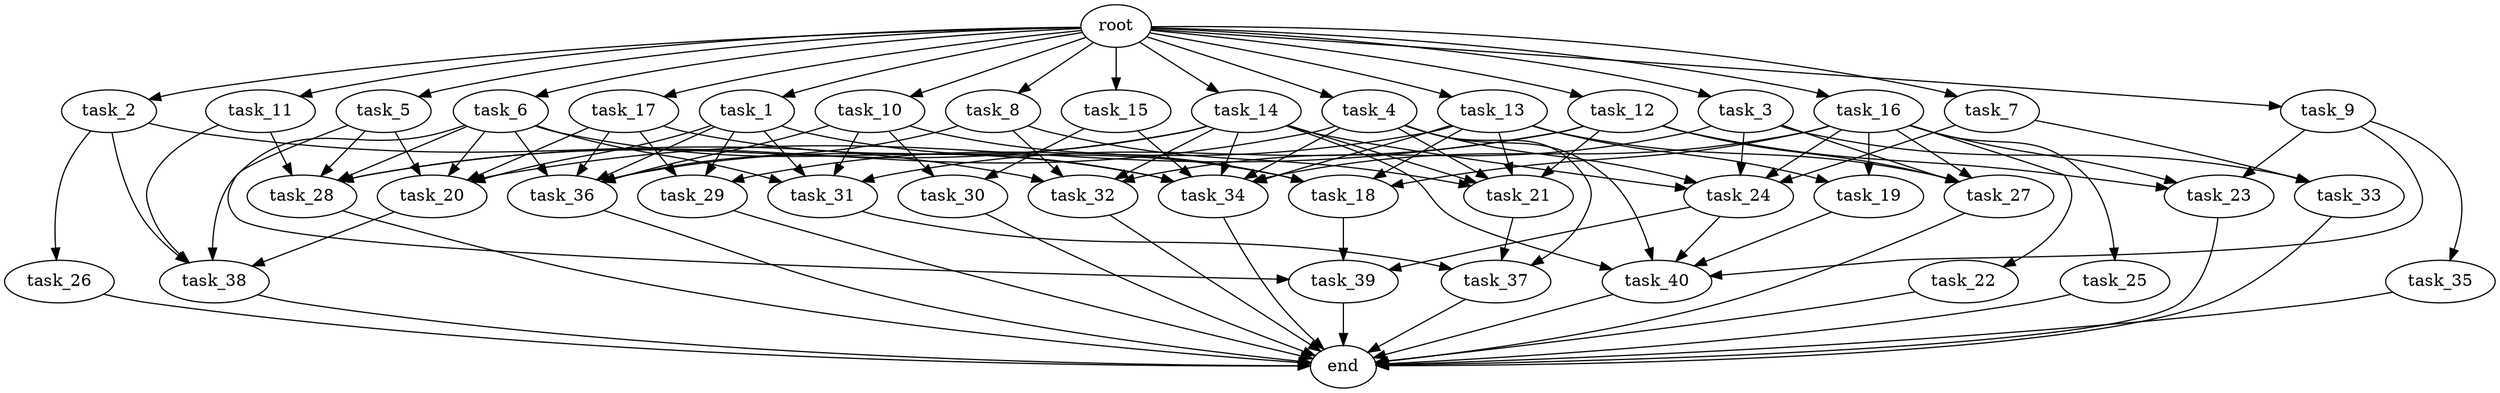 digraph G {
  root [size="0.000000e+00"];
  task_1 [size="3.648096e+09"];
  task_2 [size="2.394915e+09"];
  task_3 [size="2.475404e+09"];
  task_4 [size="6.561680e+09"];
  task_5 [size="7.704867e+09"];
  task_6 [size="5.092289e+09"];
  task_7 [size="2.823604e+09"];
  task_8 [size="3.879575e+09"];
  task_9 [size="6.594922e+09"];
  task_10 [size="9.435492e+08"];
  task_11 [size="9.054310e+09"];
  task_12 [size="7.004290e+09"];
  task_13 [size="3.352176e+09"];
  task_14 [size="4.341002e+08"];
  task_15 [size="6.813513e+09"];
  task_16 [size="5.394719e+09"];
  task_17 [size="2.677579e+09"];
  task_18 [size="4.253799e+09"];
  task_19 [size="5.480982e+09"];
  task_20 [size="6.047919e+09"];
  task_21 [size="2.080967e+09"];
  task_22 [size="8.148058e+09"];
  task_23 [size="7.763902e+09"];
  task_24 [size="6.559426e+07"];
  task_25 [size="7.887142e+09"];
  task_26 [size="3.410383e+09"];
  task_27 [size="1.576745e+09"];
  task_28 [size="8.257492e+09"];
  task_29 [size="1.788516e+09"];
  task_30 [size="7.539744e+09"];
  task_31 [size="4.300545e+09"];
  task_32 [size="5.602196e+09"];
  task_33 [size="6.473843e+09"];
  task_34 [size="2.551208e+09"];
  task_35 [size="6.972541e+08"];
  task_36 [size="3.710382e+09"];
  task_37 [size="7.386785e+09"];
  task_38 [size="6.132388e+08"];
  task_39 [size="3.200032e+09"];
  task_40 [size="8.748003e+09"];
  end [size="0.000000e+00"];

  root -> task_1 [size="1.000000e-12"];
  root -> task_2 [size="1.000000e-12"];
  root -> task_3 [size="1.000000e-12"];
  root -> task_4 [size="1.000000e-12"];
  root -> task_5 [size="1.000000e-12"];
  root -> task_6 [size="1.000000e-12"];
  root -> task_7 [size="1.000000e-12"];
  root -> task_8 [size="1.000000e-12"];
  root -> task_9 [size="1.000000e-12"];
  root -> task_10 [size="1.000000e-12"];
  root -> task_11 [size="1.000000e-12"];
  root -> task_12 [size="1.000000e-12"];
  root -> task_13 [size="1.000000e-12"];
  root -> task_14 [size="1.000000e-12"];
  root -> task_15 [size="1.000000e-12"];
  root -> task_16 [size="1.000000e-12"];
  root -> task_17 [size="1.000000e-12"];
  task_1 -> task_18 [size="1.063450e+08"];
  task_1 -> task_20 [size="1.209584e+08"];
  task_1 -> task_29 [size="5.961721e+07"];
  task_1 -> task_31 [size="1.075136e+08"];
  task_1 -> task_36 [size="6.183970e+07"];
  task_2 -> task_26 [size="3.410383e+08"];
  task_2 -> task_32 [size="1.400549e+08"];
  task_2 -> task_38 [size="1.533097e+07"];
  task_3 -> task_24 [size="1.311885e+06"];
  task_3 -> task_27 [size="3.941864e+07"];
  task_3 -> task_32 [size="1.400549e+08"];
  task_3 -> task_33 [size="3.236921e+08"];
  task_4 -> task_21 [size="4.161934e+07"];
  task_4 -> task_24 [size="1.311885e+06"];
  task_4 -> task_28 [size="1.651498e+08"];
  task_4 -> task_34 [size="3.644582e+07"];
  task_4 -> task_37 [size="2.462262e+08"];
  task_4 -> task_40 [size="1.749601e+08"];
  task_5 -> task_20 [size="1.209584e+08"];
  task_5 -> task_28 [size="1.651498e+08"];
  task_5 -> task_39 [size="1.066677e+08"];
  task_6 -> task_20 [size="1.209584e+08"];
  task_6 -> task_28 [size="1.651498e+08"];
  task_6 -> task_31 [size="1.075136e+08"];
  task_6 -> task_34 [size="3.644582e+07"];
  task_6 -> task_36 [size="6.183970e+07"];
  task_6 -> task_38 [size="1.533097e+07"];
  task_7 -> task_24 [size="1.311885e+06"];
  task_7 -> task_33 [size="3.236921e+08"];
  task_8 -> task_21 [size="4.161934e+07"];
  task_8 -> task_32 [size="1.400549e+08"];
  task_8 -> task_36 [size="6.183970e+07"];
  task_9 -> task_23 [size="2.587967e+08"];
  task_9 -> task_35 [size="6.972541e+07"];
  task_9 -> task_40 [size="1.749601e+08"];
  task_10 -> task_18 [size="1.063450e+08"];
  task_10 -> task_30 [size="3.769872e+08"];
  task_10 -> task_31 [size="1.075136e+08"];
  task_10 -> task_36 [size="6.183970e+07"];
  task_11 -> task_28 [size="1.651498e+08"];
  task_11 -> task_38 [size="1.533097e+07"];
  task_12 -> task_20 [size="1.209584e+08"];
  task_12 -> task_21 [size="4.161934e+07"];
  task_12 -> task_23 [size="2.587967e+08"];
  task_12 -> task_27 [size="3.941864e+07"];
  task_12 -> task_31 [size="1.075136e+08"];
  task_13 -> task_18 [size="1.063450e+08"];
  task_13 -> task_19 [size="2.740491e+08"];
  task_13 -> task_21 [size="4.161934e+07"];
  task_13 -> task_27 [size="3.941864e+07"];
  task_13 -> task_29 [size="5.961721e+07"];
  task_13 -> task_34 [size="3.644582e+07"];
  task_14 -> task_21 [size="4.161934e+07"];
  task_14 -> task_24 [size="1.311885e+06"];
  task_14 -> task_28 [size="1.651498e+08"];
  task_14 -> task_32 [size="1.400549e+08"];
  task_14 -> task_34 [size="3.644582e+07"];
  task_14 -> task_36 [size="6.183970e+07"];
  task_14 -> task_40 [size="1.749601e+08"];
  task_15 -> task_30 [size="3.769872e+08"];
  task_15 -> task_34 [size="3.644582e+07"];
  task_16 -> task_18 [size="1.063450e+08"];
  task_16 -> task_19 [size="2.740491e+08"];
  task_16 -> task_22 [size="8.148058e+08"];
  task_16 -> task_23 [size="2.587967e+08"];
  task_16 -> task_24 [size="1.311885e+06"];
  task_16 -> task_25 [size="7.887142e+08"];
  task_16 -> task_27 [size="3.941864e+07"];
  task_16 -> task_34 [size="3.644582e+07"];
  task_17 -> task_20 [size="1.209584e+08"];
  task_17 -> task_29 [size="5.961721e+07"];
  task_17 -> task_34 [size="3.644582e+07"];
  task_17 -> task_36 [size="6.183970e+07"];
  task_18 -> task_39 [size="1.066677e+08"];
  task_19 -> task_40 [size="1.749601e+08"];
  task_20 -> task_38 [size="1.533097e+07"];
  task_21 -> task_37 [size="2.462262e+08"];
  task_22 -> end [size="1.000000e-12"];
  task_23 -> end [size="1.000000e-12"];
  task_24 -> task_39 [size="1.066677e+08"];
  task_24 -> task_40 [size="1.749601e+08"];
  task_25 -> end [size="1.000000e-12"];
  task_26 -> end [size="1.000000e-12"];
  task_27 -> end [size="1.000000e-12"];
  task_28 -> end [size="1.000000e-12"];
  task_29 -> end [size="1.000000e-12"];
  task_30 -> end [size="1.000000e-12"];
  task_31 -> task_37 [size="2.462262e+08"];
  task_32 -> end [size="1.000000e-12"];
  task_33 -> end [size="1.000000e-12"];
  task_34 -> end [size="1.000000e-12"];
  task_35 -> end [size="1.000000e-12"];
  task_36 -> end [size="1.000000e-12"];
  task_37 -> end [size="1.000000e-12"];
  task_38 -> end [size="1.000000e-12"];
  task_39 -> end [size="1.000000e-12"];
  task_40 -> end [size="1.000000e-12"];
}
